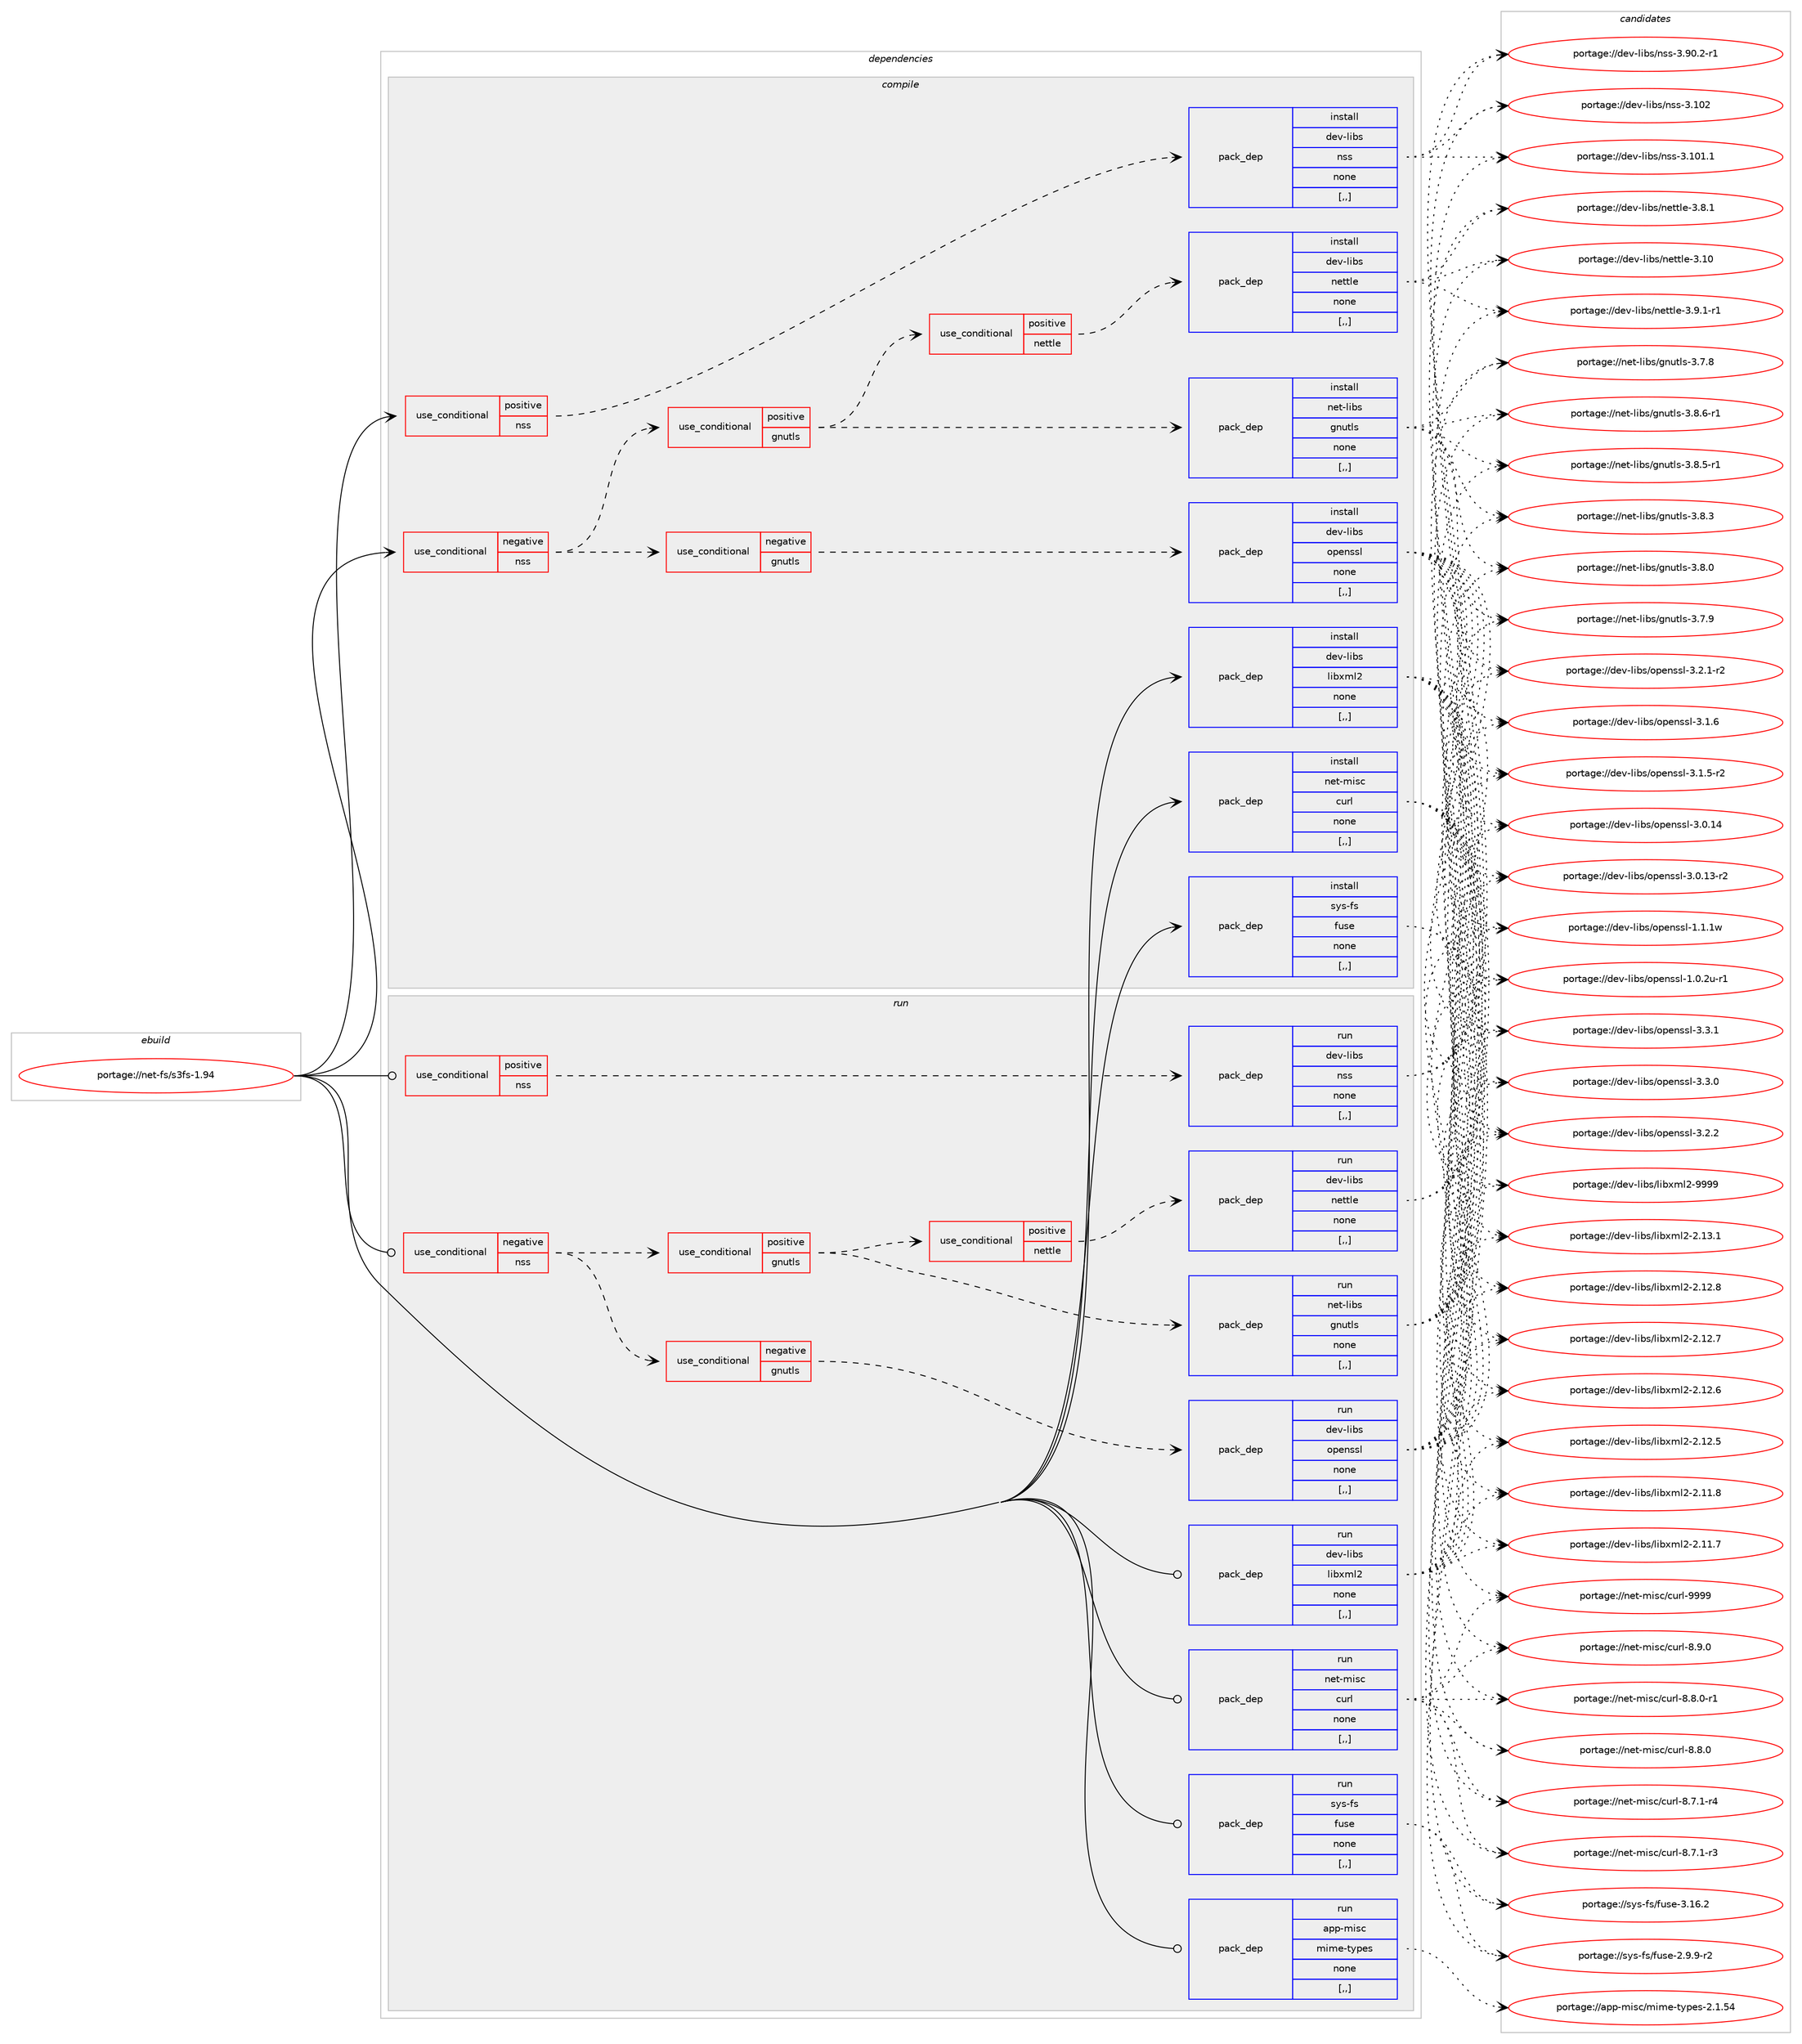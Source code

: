 digraph prolog {

# *************
# Graph options
# *************

newrank=true;
concentrate=true;
compound=true;
graph [rankdir=LR,fontname=Helvetica,fontsize=10,ranksep=1.5];#, ranksep=2.5, nodesep=0.2];
edge  [arrowhead=vee];
node  [fontname=Helvetica,fontsize=10];

# **********
# The ebuild
# **********

subgraph cluster_leftcol {
color=gray;
label=<<i>ebuild</i>>;
id [label="portage://net-fs/s3fs-1.94", color=red, width=4, href="../net-fs/s3fs-1.94.svg"];
}

# ****************
# The dependencies
# ****************

subgraph cluster_midcol {
color=gray;
label=<<i>dependencies</i>>;
subgraph cluster_compile {
fillcolor="#eeeeee";
style=filled;
label=<<i>compile</i>>;
subgraph cond90558 {
dependency348342 [label=<<TABLE BORDER="0" CELLBORDER="1" CELLSPACING="0" CELLPADDING="4"><TR><TD ROWSPAN="3" CELLPADDING="10">use_conditional</TD></TR><TR><TD>negative</TD></TR><TR><TD>nss</TD></TR></TABLE>>, shape=none, color=red];
subgraph cond90559 {
dependency348343 [label=<<TABLE BORDER="0" CELLBORDER="1" CELLSPACING="0" CELLPADDING="4"><TR><TD ROWSPAN="3" CELLPADDING="10">use_conditional</TD></TR><TR><TD>positive</TD></TR><TR><TD>gnutls</TD></TR></TABLE>>, shape=none, color=red];
subgraph pack255178 {
dependency348344 [label=<<TABLE BORDER="0" CELLBORDER="1" CELLSPACING="0" CELLPADDING="4" WIDTH="220"><TR><TD ROWSPAN="6" CELLPADDING="30">pack_dep</TD></TR><TR><TD WIDTH="110">install</TD></TR><TR><TD>net-libs</TD></TR><TR><TD>gnutls</TD></TR><TR><TD>none</TD></TR><TR><TD>[,,]</TD></TR></TABLE>>, shape=none, color=blue];
}
dependency348343:e -> dependency348344:w [weight=20,style="dashed",arrowhead="vee"];
subgraph cond90560 {
dependency348345 [label=<<TABLE BORDER="0" CELLBORDER="1" CELLSPACING="0" CELLPADDING="4"><TR><TD ROWSPAN="3" CELLPADDING="10">use_conditional</TD></TR><TR><TD>positive</TD></TR><TR><TD>nettle</TD></TR></TABLE>>, shape=none, color=red];
subgraph pack255179 {
dependency348346 [label=<<TABLE BORDER="0" CELLBORDER="1" CELLSPACING="0" CELLPADDING="4" WIDTH="220"><TR><TD ROWSPAN="6" CELLPADDING="30">pack_dep</TD></TR><TR><TD WIDTH="110">install</TD></TR><TR><TD>dev-libs</TD></TR><TR><TD>nettle</TD></TR><TR><TD>none</TD></TR><TR><TD>[,,]</TD></TR></TABLE>>, shape=none, color=blue];
}
dependency348345:e -> dependency348346:w [weight=20,style="dashed",arrowhead="vee"];
}
dependency348343:e -> dependency348345:w [weight=20,style="dashed",arrowhead="vee"];
}
dependency348342:e -> dependency348343:w [weight=20,style="dashed",arrowhead="vee"];
subgraph cond90561 {
dependency348347 [label=<<TABLE BORDER="0" CELLBORDER="1" CELLSPACING="0" CELLPADDING="4"><TR><TD ROWSPAN="3" CELLPADDING="10">use_conditional</TD></TR><TR><TD>negative</TD></TR><TR><TD>gnutls</TD></TR></TABLE>>, shape=none, color=red];
subgraph pack255180 {
dependency348348 [label=<<TABLE BORDER="0" CELLBORDER="1" CELLSPACING="0" CELLPADDING="4" WIDTH="220"><TR><TD ROWSPAN="6" CELLPADDING="30">pack_dep</TD></TR><TR><TD WIDTH="110">install</TD></TR><TR><TD>dev-libs</TD></TR><TR><TD>openssl</TD></TR><TR><TD>none</TD></TR><TR><TD>[,,]</TD></TR></TABLE>>, shape=none, color=blue];
}
dependency348347:e -> dependency348348:w [weight=20,style="dashed",arrowhead="vee"];
}
dependency348342:e -> dependency348347:w [weight=20,style="dashed",arrowhead="vee"];
}
id:e -> dependency348342:w [weight=20,style="solid",arrowhead="vee"];
subgraph cond90562 {
dependency348349 [label=<<TABLE BORDER="0" CELLBORDER="1" CELLSPACING="0" CELLPADDING="4"><TR><TD ROWSPAN="3" CELLPADDING="10">use_conditional</TD></TR><TR><TD>positive</TD></TR><TR><TD>nss</TD></TR></TABLE>>, shape=none, color=red];
subgraph pack255181 {
dependency348350 [label=<<TABLE BORDER="0" CELLBORDER="1" CELLSPACING="0" CELLPADDING="4" WIDTH="220"><TR><TD ROWSPAN="6" CELLPADDING="30">pack_dep</TD></TR><TR><TD WIDTH="110">install</TD></TR><TR><TD>dev-libs</TD></TR><TR><TD>nss</TD></TR><TR><TD>none</TD></TR><TR><TD>[,,]</TD></TR></TABLE>>, shape=none, color=blue];
}
dependency348349:e -> dependency348350:w [weight=20,style="dashed",arrowhead="vee"];
}
id:e -> dependency348349:w [weight=20,style="solid",arrowhead="vee"];
subgraph pack255182 {
dependency348351 [label=<<TABLE BORDER="0" CELLBORDER="1" CELLSPACING="0" CELLPADDING="4" WIDTH="220"><TR><TD ROWSPAN="6" CELLPADDING="30">pack_dep</TD></TR><TR><TD WIDTH="110">install</TD></TR><TR><TD>dev-libs</TD></TR><TR><TD>libxml2</TD></TR><TR><TD>none</TD></TR><TR><TD>[,,]</TD></TR></TABLE>>, shape=none, color=blue];
}
id:e -> dependency348351:w [weight=20,style="solid",arrowhead="vee"];
subgraph pack255183 {
dependency348352 [label=<<TABLE BORDER="0" CELLBORDER="1" CELLSPACING="0" CELLPADDING="4" WIDTH="220"><TR><TD ROWSPAN="6" CELLPADDING="30">pack_dep</TD></TR><TR><TD WIDTH="110">install</TD></TR><TR><TD>net-misc</TD></TR><TR><TD>curl</TD></TR><TR><TD>none</TD></TR><TR><TD>[,,]</TD></TR></TABLE>>, shape=none, color=blue];
}
id:e -> dependency348352:w [weight=20,style="solid",arrowhead="vee"];
subgraph pack255184 {
dependency348353 [label=<<TABLE BORDER="0" CELLBORDER="1" CELLSPACING="0" CELLPADDING="4" WIDTH="220"><TR><TD ROWSPAN="6" CELLPADDING="30">pack_dep</TD></TR><TR><TD WIDTH="110">install</TD></TR><TR><TD>sys-fs</TD></TR><TR><TD>fuse</TD></TR><TR><TD>none</TD></TR><TR><TD>[,,]</TD></TR></TABLE>>, shape=none, color=blue];
}
id:e -> dependency348353:w [weight=20,style="solid",arrowhead="vee"];
}
subgraph cluster_compileandrun {
fillcolor="#eeeeee";
style=filled;
label=<<i>compile and run</i>>;
}
subgraph cluster_run {
fillcolor="#eeeeee";
style=filled;
label=<<i>run</i>>;
subgraph cond90563 {
dependency348354 [label=<<TABLE BORDER="0" CELLBORDER="1" CELLSPACING="0" CELLPADDING="4"><TR><TD ROWSPAN="3" CELLPADDING="10">use_conditional</TD></TR><TR><TD>negative</TD></TR><TR><TD>nss</TD></TR></TABLE>>, shape=none, color=red];
subgraph cond90564 {
dependency348355 [label=<<TABLE BORDER="0" CELLBORDER="1" CELLSPACING="0" CELLPADDING="4"><TR><TD ROWSPAN="3" CELLPADDING="10">use_conditional</TD></TR><TR><TD>positive</TD></TR><TR><TD>gnutls</TD></TR></TABLE>>, shape=none, color=red];
subgraph pack255185 {
dependency348356 [label=<<TABLE BORDER="0" CELLBORDER="1" CELLSPACING="0" CELLPADDING="4" WIDTH="220"><TR><TD ROWSPAN="6" CELLPADDING="30">pack_dep</TD></TR><TR><TD WIDTH="110">run</TD></TR><TR><TD>net-libs</TD></TR><TR><TD>gnutls</TD></TR><TR><TD>none</TD></TR><TR><TD>[,,]</TD></TR></TABLE>>, shape=none, color=blue];
}
dependency348355:e -> dependency348356:w [weight=20,style="dashed",arrowhead="vee"];
subgraph cond90565 {
dependency348357 [label=<<TABLE BORDER="0" CELLBORDER="1" CELLSPACING="0" CELLPADDING="4"><TR><TD ROWSPAN="3" CELLPADDING="10">use_conditional</TD></TR><TR><TD>positive</TD></TR><TR><TD>nettle</TD></TR></TABLE>>, shape=none, color=red];
subgraph pack255186 {
dependency348358 [label=<<TABLE BORDER="0" CELLBORDER="1" CELLSPACING="0" CELLPADDING="4" WIDTH="220"><TR><TD ROWSPAN="6" CELLPADDING="30">pack_dep</TD></TR><TR><TD WIDTH="110">run</TD></TR><TR><TD>dev-libs</TD></TR><TR><TD>nettle</TD></TR><TR><TD>none</TD></TR><TR><TD>[,,]</TD></TR></TABLE>>, shape=none, color=blue];
}
dependency348357:e -> dependency348358:w [weight=20,style="dashed",arrowhead="vee"];
}
dependency348355:e -> dependency348357:w [weight=20,style="dashed",arrowhead="vee"];
}
dependency348354:e -> dependency348355:w [weight=20,style="dashed",arrowhead="vee"];
subgraph cond90566 {
dependency348359 [label=<<TABLE BORDER="0" CELLBORDER="1" CELLSPACING="0" CELLPADDING="4"><TR><TD ROWSPAN="3" CELLPADDING="10">use_conditional</TD></TR><TR><TD>negative</TD></TR><TR><TD>gnutls</TD></TR></TABLE>>, shape=none, color=red];
subgraph pack255187 {
dependency348360 [label=<<TABLE BORDER="0" CELLBORDER="1" CELLSPACING="0" CELLPADDING="4" WIDTH="220"><TR><TD ROWSPAN="6" CELLPADDING="30">pack_dep</TD></TR><TR><TD WIDTH="110">run</TD></TR><TR><TD>dev-libs</TD></TR><TR><TD>openssl</TD></TR><TR><TD>none</TD></TR><TR><TD>[,,]</TD></TR></TABLE>>, shape=none, color=blue];
}
dependency348359:e -> dependency348360:w [weight=20,style="dashed",arrowhead="vee"];
}
dependency348354:e -> dependency348359:w [weight=20,style="dashed",arrowhead="vee"];
}
id:e -> dependency348354:w [weight=20,style="solid",arrowhead="odot"];
subgraph cond90567 {
dependency348361 [label=<<TABLE BORDER="0" CELLBORDER="1" CELLSPACING="0" CELLPADDING="4"><TR><TD ROWSPAN="3" CELLPADDING="10">use_conditional</TD></TR><TR><TD>positive</TD></TR><TR><TD>nss</TD></TR></TABLE>>, shape=none, color=red];
subgraph pack255188 {
dependency348362 [label=<<TABLE BORDER="0" CELLBORDER="1" CELLSPACING="0" CELLPADDING="4" WIDTH="220"><TR><TD ROWSPAN="6" CELLPADDING="30">pack_dep</TD></TR><TR><TD WIDTH="110">run</TD></TR><TR><TD>dev-libs</TD></TR><TR><TD>nss</TD></TR><TR><TD>none</TD></TR><TR><TD>[,,]</TD></TR></TABLE>>, shape=none, color=blue];
}
dependency348361:e -> dependency348362:w [weight=20,style="dashed",arrowhead="vee"];
}
id:e -> dependency348361:w [weight=20,style="solid",arrowhead="odot"];
subgraph pack255189 {
dependency348363 [label=<<TABLE BORDER="0" CELLBORDER="1" CELLSPACING="0" CELLPADDING="4" WIDTH="220"><TR><TD ROWSPAN="6" CELLPADDING="30">pack_dep</TD></TR><TR><TD WIDTH="110">run</TD></TR><TR><TD>app-misc</TD></TR><TR><TD>mime-types</TD></TR><TR><TD>none</TD></TR><TR><TD>[,,]</TD></TR></TABLE>>, shape=none, color=blue];
}
id:e -> dependency348363:w [weight=20,style="solid",arrowhead="odot"];
subgraph pack255190 {
dependency348364 [label=<<TABLE BORDER="0" CELLBORDER="1" CELLSPACING="0" CELLPADDING="4" WIDTH="220"><TR><TD ROWSPAN="6" CELLPADDING="30">pack_dep</TD></TR><TR><TD WIDTH="110">run</TD></TR><TR><TD>dev-libs</TD></TR><TR><TD>libxml2</TD></TR><TR><TD>none</TD></TR><TR><TD>[,,]</TD></TR></TABLE>>, shape=none, color=blue];
}
id:e -> dependency348364:w [weight=20,style="solid",arrowhead="odot"];
subgraph pack255191 {
dependency348365 [label=<<TABLE BORDER="0" CELLBORDER="1" CELLSPACING="0" CELLPADDING="4" WIDTH="220"><TR><TD ROWSPAN="6" CELLPADDING="30">pack_dep</TD></TR><TR><TD WIDTH="110">run</TD></TR><TR><TD>net-misc</TD></TR><TR><TD>curl</TD></TR><TR><TD>none</TD></TR><TR><TD>[,,]</TD></TR></TABLE>>, shape=none, color=blue];
}
id:e -> dependency348365:w [weight=20,style="solid",arrowhead="odot"];
subgraph pack255192 {
dependency348366 [label=<<TABLE BORDER="0" CELLBORDER="1" CELLSPACING="0" CELLPADDING="4" WIDTH="220"><TR><TD ROWSPAN="6" CELLPADDING="30">pack_dep</TD></TR><TR><TD WIDTH="110">run</TD></TR><TR><TD>sys-fs</TD></TR><TR><TD>fuse</TD></TR><TR><TD>none</TD></TR><TR><TD>[,,]</TD></TR></TABLE>>, shape=none, color=blue];
}
id:e -> dependency348366:w [weight=20,style="solid",arrowhead="odot"];
}
}

# **************
# The candidates
# **************

subgraph cluster_choices {
rank=same;
color=gray;
label=<<i>candidates</i>>;

subgraph choice255178 {
color=black;
nodesep=1;
choice1101011164510810598115471031101171161081154551465646544511449 [label="portage://net-libs/gnutls-3.8.6-r1", color=red, width=4,href="../net-libs/gnutls-3.8.6-r1.svg"];
choice1101011164510810598115471031101171161081154551465646534511449 [label="portage://net-libs/gnutls-3.8.5-r1", color=red, width=4,href="../net-libs/gnutls-3.8.5-r1.svg"];
choice110101116451081059811547103110117116108115455146564651 [label="portage://net-libs/gnutls-3.8.3", color=red, width=4,href="../net-libs/gnutls-3.8.3.svg"];
choice110101116451081059811547103110117116108115455146564648 [label="portage://net-libs/gnutls-3.8.0", color=red, width=4,href="../net-libs/gnutls-3.8.0.svg"];
choice110101116451081059811547103110117116108115455146554657 [label="portage://net-libs/gnutls-3.7.9", color=red, width=4,href="../net-libs/gnutls-3.7.9.svg"];
choice110101116451081059811547103110117116108115455146554656 [label="portage://net-libs/gnutls-3.7.8", color=red, width=4,href="../net-libs/gnutls-3.7.8.svg"];
dependency348344:e -> choice1101011164510810598115471031101171161081154551465646544511449:w [style=dotted,weight="100"];
dependency348344:e -> choice1101011164510810598115471031101171161081154551465646534511449:w [style=dotted,weight="100"];
dependency348344:e -> choice110101116451081059811547103110117116108115455146564651:w [style=dotted,weight="100"];
dependency348344:e -> choice110101116451081059811547103110117116108115455146564648:w [style=dotted,weight="100"];
dependency348344:e -> choice110101116451081059811547103110117116108115455146554657:w [style=dotted,weight="100"];
dependency348344:e -> choice110101116451081059811547103110117116108115455146554656:w [style=dotted,weight="100"];
}
subgraph choice255179 {
color=black;
nodesep=1;
choice1001011184510810598115471101011161161081014551464948 [label="portage://dev-libs/nettle-3.10", color=red, width=4,href="../dev-libs/nettle-3.10.svg"];
choice1001011184510810598115471101011161161081014551465746494511449 [label="portage://dev-libs/nettle-3.9.1-r1", color=red, width=4,href="../dev-libs/nettle-3.9.1-r1.svg"];
choice100101118451081059811547110101116116108101455146564649 [label="portage://dev-libs/nettle-3.8.1", color=red, width=4,href="../dev-libs/nettle-3.8.1.svg"];
dependency348346:e -> choice1001011184510810598115471101011161161081014551464948:w [style=dotted,weight="100"];
dependency348346:e -> choice1001011184510810598115471101011161161081014551465746494511449:w [style=dotted,weight="100"];
dependency348346:e -> choice100101118451081059811547110101116116108101455146564649:w [style=dotted,weight="100"];
}
subgraph choice255180 {
color=black;
nodesep=1;
choice100101118451081059811547111112101110115115108455146514649 [label="portage://dev-libs/openssl-3.3.1", color=red, width=4,href="../dev-libs/openssl-3.3.1.svg"];
choice100101118451081059811547111112101110115115108455146514648 [label="portage://dev-libs/openssl-3.3.0", color=red, width=4,href="../dev-libs/openssl-3.3.0.svg"];
choice100101118451081059811547111112101110115115108455146504650 [label="portage://dev-libs/openssl-3.2.2", color=red, width=4,href="../dev-libs/openssl-3.2.2.svg"];
choice1001011184510810598115471111121011101151151084551465046494511450 [label="portage://dev-libs/openssl-3.2.1-r2", color=red, width=4,href="../dev-libs/openssl-3.2.1-r2.svg"];
choice100101118451081059811547111112101110115115108455146494654 [label="portage://dev-libs/openssl-3.1.6", color=red, width=4,href="../dev-libs/openssl-3.1.6.svg"];
choice1001011184510810598115471111121011101151151084551464946534511450 [label="portage://dev-libs/openssl-3.1.5-r2", color=red, width=4,href="../dev-libs/openssl-3.1.5-r2.svg"];
choice10010111845108105981154711111210111011511510845514648464952 [label="portage://dev-libs/openssl-3.0.14", color=red, width=4,href="../dev-libs/openssl-3.0.14.svg"];
choice100101118451081059811547111112101110115115108455146484649514511450 [label="portage://dev-libs/openssl-3.0.13-r2", color=red, width=4,href="../dev-libs/openssl-3.0.13-r2.svg"];
choice100101118451081059811547111112101110115115108454946494649119 [label="portage://dev-libs/openssl-1.1.1w", color=red, width=4,href="../dev-libs/openssl-1.1.1w.svg"];
choice1001011184510810598115471111121011101151151084549464846501174511449 [label="portage://dev-libs/openssl-1.0.2u-r1", color=red, width=4,href="../dev-libs/openssl-1.0.2u-r1.svg"];
dependency348348:e -> choice100101118451081059811547111112101110115115108455146514649:w [style=dotted,weight="100"];
dependency348348:e -> choice100101118451081059811547111112101110115115108455146514648:w [style=dotted,weight="100"];
dependency348348:e -> choice100101118451081059811547111112101110115115108455146504650:w [style=dotted,weight="100"];
dependency348348:e -> choice1001011184510810598115471111121011101151151084551465046494511450:w [style=dotted,weight="100"];
dependency348348:e -> choice100101118451081059811547111112101110115115108455146494654:w [style=dotted,weight="100"];
dependency348348:e -> choice1001011184510810598115471111121011101151151084551464946534511450:w [style=dotted,weight="100"];
dependency348348:e -> choice10010111845108105981154711111210111011511510845514648464952:w [style=dotted,weight="100"];
dependency348348:e -> choice100101118451081059811547111112101110115115108455146484649514511450:w [style=dotted,weight="100"];
dependency348348:e -> choice100101118451081059811547111112101110115115108454946494649119:w [style=dotted,weight="100"];
dependency348348:e -> choice1001011184510810598115471111121011101151151084549464846501174511449:w [style=dotted,weight="100"];
}
subgraph choice255181 {
color=black;
nodesep=1;
choice100101118451081059811547110115115455146494850 [label="portage://dev-libs/nss-3.102", color=red, width=4,href="../dev-libs/nss-3.102.svg"];
choice1001011184510810598115471101151154551464948494649 [label="portage://dev-libs/nss-3.101.1", color=red, width=4,href="../dev-libs/nss-3.101.1.svg"];
choice100101118451081059811547110115115455146574846504511449 [label="portage://dev-libs/nss-3.90.2-r1", color=red, width=4,href="../dev-libs/nss-3.90.2-r1.svg"];
dependency348350:e -> choice100101118451081059811547110115115455146494850:w [style=dotted,weight="100"];
dependency348350:e -> choice1001011184510810598115471101151154551464948494649:w [style=dotted,weight="100"];
dependency348350:e -> choice100101118451081059811547110115115455146574846504511449:w [style=dotted,weight="100"];
}
subgraph choice255182 {
color=black;
nodesep=1;
choice10010111845108105981154710810598120109108504557575757 [label="portage://dev-libs/libxml2-9999", color=red, width=4,href="../dev-libs/libxml2-9999.svg"];
choice100101118451081059811547108105981201091085045504649514649 [label="portage://dev-libs/libxml2-2.13.1", color=red, width=4,href="../dev-libs/libxml2-2.13.1.svg"];
choice100101118451081059811547108105981201091085045504649504656 [label="portage://dev-libs/libxml2-2.12.8", color=red, width=4,href="../dev-libs/libxml2-2.12.8.svg"];
choice100101118451081059811547108105981201091085045504649504655 [label="portage://dev-libs/libxml2-2.12.7", color=red, width=4,href="../dev-libs/libxml2-2.12.7.svg"];
choice100101118451081059811547108105981201091085045504649504654 [label="portage://dev-libs/libxml2-2.12.6", color=red, width=4,href="../dev-libs/libxml2-2.12.6.svg"];
choice100101118451081059811547108105981201091085045504649504653 [label="portage://dev-libs/libxml2-2.12.5", color=red, width=4,href="../dev-libs/libxml2-2.12.5.svg"];
choice100101118451081059811547108105981201091085045504649494656 [label="portage://dev-libs/libxml2-2.11.8", color=red, width=4,href="../dev-libs/libxml2-2.11.8.svg"];
choice100101118451081059811547108105981201091085045504649494655 [label="portage://dev-libs/libxml2-2.11.7", color=red, width=4,href="../dev-libs/libxml2-2.11.7.svg"];
dependency348351:e -> choice10010111845108105981154710810598120109108504557575757:w [style=dotted,weight="100"];
dependency348351:e -> choice100101118451081059811547108105981201091085045504649514649:w [style=dotted,weight="100"];
dependency348351:e -> choice100101118451081059811547108105981201091085045504649504656:w [style=dotted,weight="100"];
dependency348351:e -> choice100101118451081059811547108105981201091085045504649504655:w [style=dotted,weight="100"];
dependency348351:e -> choice100101118451081059811547108105981201091085045504649504654:w [style=dotted,weight="100"];
dependency348351:e -> choice100101118451081059811547108105981201091085045504649504653:w [style=dotted,weight="100"];
dependency348351:e -> choice100101118451081059811547108105981201091085045504649494656:w [style=dotted,weight="100"];
dependency348351:e -> choice100101118451081059811547108105981201091085045504649494655:w [style=dotted,weight="100"];
}
subgraph choice255183 {
color=black;
nodesep=1;
choice110101116451091051159947991171141084557575757 [label="portage://net-misc/curl-9999", color=red, width=4,href="../net-misc/curl-9999.svg"];
choice11010111645109105115994799117114108455646574648 [label="portage://net-misc/curl-8.9.0", color=red, width=4,href="../net-misc/curl-8.9.0.svg"];
choice110101116451091051159947991171141084556465646484511449 [label="portage://net-misc/curl-8.8.0-r1", color=red, width=4,href="../net-misc/curl-8.8.0-r1.svg"];
choice11010111645109105115994799117114108455646564648 [label="portage://net-misc/curl-8.8.0", color=red, width=4,href="../net-misc/curl-8.8.0.svg"];
choice110101116451091051159947991171141084556465546494511452 [label="portage://net-misc/curl-8.7.1-r4", color=red, width=4,href="../net-misc/curl-8.7.1-r4.svg"];
choice110101116451091051159947991171141084556465546494511451 [label="portage://net-misc/curl-8.7.1-r3", color=red, width=4,href="../net-misc/curl-8.7.1-r3.svg"];
dependency348352:e -> choice110101116451091051159947991171141084557575757:w [style=dotted,weight="100"];
dependency348352:e -> choice11010111645109105115994799117114108455646574648:w [style=dotted,weight="100"];
dependency348352:e -> choice110101116451091051159947991171141084556465646484511449:w [style=dotted,weight="100"];
dependency348352:e -> choice11010111645109105115994799117114108455646564648:w [style=dotted,weight="100"];
dependency348352:e -> choice110101116451091051159947991171141084556465546494511452:w [style=dotted,weight="100"];
dependency348352:e -> choice110101116451091051159947991171141084556465546494511451:w [style=dotted,weight="100"];
}
subgraph choice255184 {
color=black;
nodesep=1;
choice115121115451021154710211711510145514649544650 [label="portage://sys-fs/fuse-3.16.2", color=red, width=4,href="../sys-fs/fuse-3.16.2.svg"];
choice11512111545102115471021171151014550465746574511450 [label="portage://sys-fs/fuse-2.9.9-r2", color=red, width=4,href="../sys-fs/fuse-2.9.9-r2.svg"];
dependency348353:e -> choice115121115451021154710211711510145514649544650:w [style=dotted,weight="100"];
dependency348353:e -> choice11512111545102115471021171151014550465746574511450:w [style=dotted,weight="100"];
}
subgraph choice255185 {
color=black;
nodesep=1;
choice1101011164510810598115471031101171161081154551465646544511449 [label="portage://net-libs/gnutls-3.8.6-r1", color=red, width=4,href="../net-libs/gnutls-3.8.6-r1.svg"];
choice1101011164510810598115471031101171161081154551465646534511449 [label="portage://net-libs/gnutls-3.8.5-r1", color=red, width=4,href="../net-libs/gnutls-3.8.5-r1.svg"];
choice110101116451081059811547103110117116108115455146564651 [label="portage://net-libs/gnutls-3.8.3", color=red, width=4,href="../net-libs/gnutls-3.8.3.svg"];
choice110101116451081059811547103110117116108115455146564648 [label="portage://net-libs/gnutls-3.8.0", color=red, width=4,href="../net-libs/gnutls-3.8.0.svg"];
choice110101116451081059811547103110117116108115455146554657 [label="portage://net-libs/gnutls-3.7.9", color=red, width=4,href="../net-libs/gnutls-3.7.9.svg"];
choice110101116451081059811547103110117116108115455146554656 [label="portage://net-libs/gnutls-3.7.8", color=red, width=4,href="../net-libs/gnutls-3.7.8.svg"];
dependency348356:e -> choice1101011164510810598115471031101171161081154551465646544511449:w [style=dotted,weight="100"];
dependency348356:e -> choice1101011164510810598115471031101171161081154551465646534511449:w [style=dotted,weight="100"];
dependency348356:e -> choice110101116451081059811547103110117116108115455146564651:w [style=dotted,weight="100"];
dependency348356:e -> choice110101116451081059811547103110117116108115455146564648:w [style=dotted,weight="100"];
dependency348356:e -> choice110101116451081059811547103110117116108115455146554657:w [style=dotted,weight="100"];
dependency348356:e -> choice110101116451081059811547103110117116108115455146554656:w [style=dotted,weight="100"];
}
subgraph choice255186 {
color=black;
nodesep=1;
choice1001011184510810598115471101011161161081014551464948 [label="portage://dev-libs/nettle-3.10", color=red, width=4,href="../dev-libs/nettle-3.10.svg"];
choice1001011184510810598115471101011161161081014551465746494511449 [label="portage://dev-libs/nettle-3.9.1-r1", color=red, width=4,href="../dev-libs/nettle-3.9.1-r1.svg"];
choice100101118451081059811547110101116116108101455146564649 [label="portage://dev-libs/nettle-3.8.1", color=red, width=4,href="../dev-libs/nettle-3.8.1.svg"];
dependency348358:e -> choice1001011184510810598115471101011161161081014551464948:w [style=dotted,weight="100"];
dependency348358:e -> choice1001011184510810598115471101011161161081014551465746494511449:w [style=dotted,weight="100"];
dependency348358:e -> choice100101118451081059811547110101116116108101455146564649:w [style=dotted,weight="100"];
}
subgraph choice255187 {
color=black;
nodesep=1;
choice100101118451081059811547111112101110115115108455146514649 [label="portage://dev-libs/openssl-3.3.1", color=red, width=4,href="../dev-libs/openssl-3.3.1.svg"];
choice100101118451081059811547111112101110115115108455146514648 [label="portage://dev-libs/openssl-3.3.0", color=red, width=4,href="../dev-libs/openssl-3.3.0.svg"];
choice100101118451081059811547111112101110115115108455146504650 [label="portage://dev-libs/openssl-3.2.2", color=red, width=4,href="../dev-libs/openssl-3.2.2.svg"];
choice1001011184510810598115471111121011101151151084551465046494511450 [label="portage://dev-libs/openssl-3.2.1-r2", color=red, width=4,href="../dev-libs/openssl-3.2.1-r2.svg"];
choice100101118451081059811547111112101110115115108455146494654 [label="portage://dev-libs/openssl-3.1.6", color=red, width=4,href="../dev-libs/openssl-3.1.6.svg"];
choice1001011184510810598115471111121011101151151084551464946534511450 [label="portage://dev-libs/openssl-3.1.5-r2", color=red, width=4,href="../dev-libs/openssl-3.1.5-r2.svg"];
choice10010111845108105981154711111210111011511510845514648464952 [label="portage://dev-libs/openssl-3.0.14", color=red, width=4,href="../dev-libs/openssl-3.0.14.svg"];
choice100101118451081059811547111112101110115115108455146484649514511450 [label="portage://dev-libs/openssl-3.0.13-r2", color=red, width=4,href="../dev-libs/openssl-3.0.13-r2.svg"];
choice100101118451081059811547111112101110115115108454946494649119 [label="portage://dev-libs/openssl-1.1.1w", color=red, width=4,href="../dev-libs/openssl-1.1.1w.svg"];
choice1001011184510810598115471111121011101151151084549464846501174511449 [label="portage://dev-libs/openssl-1.0.2u-r1", color=red, width=4,href="../dev-libs/openssl-1.0.2u-r1.svg"];
dependency348360:e -> choice100101118451081059811547111112101110115115108455146514649:w [style=dotted,weight="100"];
dependency348360:e -> choice100101118451081059811547111112101110115115108455146514648:w [style=dotted,weight="100"];
dependency348360:e -> choice100101118451081059811547111112101110115115108455146504650:w [style=dotted,weight="100"];
dependency348360:e -> choice1001011184510810598115471111121011101151151084551465046494511450:w [style=dotted,weight="100"];
dependency348360:e -> choice100101118451081059811547111112101110115115108455146494654:w [style=dotted,weight="100"];
dependency348360:e -> choice1001011184510810598115471111121011101151151084551464946534511450:w [style=dotted,weight="100"];
dependency348360:e -> choice10010111845108105981154711111210111011511510845514648464952:w [style=dotted,weight="100"];
dependency348360:e -> choice100101118451081059811547111112101110115115108455146484649514511450:w [style=dotted,weight="100"];
dependency348360:e -> choice100101118451081059811547111112101110115115108454946494649119:w [style=dotted,weight="100"];
dependency348360:e -> choice1001011184510810598115471111121011101151151084549464846501174511449:w [style=dotted,weight="100"];
}
subgraph choice255188 {
color=black;
nodesep=1;
choice100101118451081059811547110115115455146494850 [label="portage://dev-libs/nss-3.102", color=red, width=4,href="../dev-libs/nss-3.102.svg"];
choice1001011184510810598115471101151154551464948494649 [label="portage://dev-libs/nss-3.101.1", color=red, width=4,href="../dev-libs/nss-3.101.1.svg"];
choice100101118451081059811547110115115455146574846504511449 [label="portage://dev-libs/nss-3.90.2-r1", color=red, width=4,href="../dev-libs/nss-3.90.2-r1.svg"];
dependency348362:e -> choice100101118451081059811547110115115455146494850:w [style=dotted,weight="100"];
dependency348362:e -> choice1001011184510810598115471101151154551464948494649:w [style=dotted,weight="100"];
dependency348362:e -> choice100101118451081059811547110115115455146574846504511449:w [style=dotted,weight="100"];
}
subgraph choice255189 {
color=black;
nodesep=1;
choice971121124510910511599471091051091014511612111210111545504649465352 [label="portage://app-misc/mime-types-2.1.54", color=red, width=4,href="../app-misc/mime-types-2.1.54.svg"];
dependency348363:e -> choice971121124510910511599471091051091014511612111210111545504649465352:w [style=dotted,weight="100"];
}
subgraph choice255190 {
color=black;
nodesep=1;
choice10010111845108105981154710810598120109108504557575757 [label="portage://dev-libs/libxml2-9999", color=red, width=4,href="../dev-libs/libxml2-9999.svg"];
choice100101118451081059811547108105981201091085045504649514649 [label="portage://dev-libs/libxml2-2.13.1", color=red, width=4,href="../dev-libs/libxml2-2.13.1.svg"];
choice100101118451081059811547108105981201091085045504649504656 [label="portage://dev-libs/libxml2-2.12.8", color=red, width=4,href="../dev-libs/libxml2-2.12.8.svg"];
choice100101118451081059811547108105981201091085045504649504655 [label="portage://dev-libs/libxml2-2.12.7", color=red, width=4,href="../dev-libs/libxml2-2.12.7.svg"];
choice100101118451081059811547108105981201091085045504649504654 [label="portage://dev-libs/libxml2-2.12.6", color=red, width=4,href="../dev-libs/libxml2-2.12.6.svg"];
choice100101118451081059811547108105981201091085045504649504653 [label="portage://dev-libs/libxml2-2.12.5", color=red, width=4,href="../dev-libs/libxml2-2.12.5.svg"];
choice100101118451081059811547108105981201091085045504649494656 [label="portage://dev-libs/libxml2-2.11.8", color=red, width=4,href="../dev-libs/libxml2-2.11.8.svg"];
choice100101118451081059811547108105981201091085045504649494655 [label="portage://dev-libs/libxml2-2.11.7", color=red, width=4,href="../dev-libs/libxml2-2.11.7.svg"];
dependency348364:e -> choice10010111845108105981154710810598120109108504557575757:w [style=dotted,weight="100"];
dependency348364:e -> choice100101118451081059811547108105981201091085045504649514649:w [style=dotted,weight="100"];
dependency348364:e -> choice100101118451081059811547108105981201091085045504649504656:w [style=dotted,weight="100"];
dependency348364:e -> choice100101118451081059811547108105981201091085045504649504655:w [style=dotted,weight="100"];
dependency348364:e -> choice100101118451081059811547108105981201091085045504649504654:w [style=dotted,weight="100"];
dependency348364:e -> choice100101118451081059811547108105981201091085045504649504653:w [style=dotted,weight="100"];
dependency348364:e -> choice100101118451081059811547108105981201091085045504649494656:w [style=dotted,weight="100"];
dependency348364:e -> choice100101118451081059811547108105981201091085045504649494655:w [style=dotted,weight="100"];
}
subgraph choice255191 {
color=black;
nodesep=1;
choice110101116451091051159947991171141084557575757 [label="portage://net-misc/curl-9999", color=red, width=4,href="../net-misc/curl-9999.svg"];
choice11010111645109105115994799117114108455646574648 [label="portage://net-misc/curl-8.9.0", color=red, width=4,href="../net-misc/curl-8.9.0.svg"];
choice110101116451091051159947991171141084556465646484511449 [label="portage://net-misc/curl-8.8.0-r1", color=red, width=4,href="../net-misc/curl-8.8.0-r1.svg"];
choice11010111645109105115994799117114108455646564648 [label="portage://net-misc/curl-8.8.0", color=red, width=4,href="../net-misc/curl-8.8.0.svg"];
choice110101116451091051159947991171141084556465546494511452 [label="portage://net-misc/curl-8.7.1-r4", color=red, width=4,href="../net-misc/curl-8.7.1-r4.svg"];
choice110101116451091051159947991171141084556465546494511451 [label="portage://net-misc/curl-8.7.1-r3", color=red, width=4,href="../net-misc/curl-8.7.1-r3.svg"];
dependency348365:e -> choice110101116451091051159947991171141084557575757:w [style=dotted,weight="100"];
dependency348365:e -> choice11010111645109105115994799117114108455646574648:w [style=dotted,weight="100"];
dependency348365:e -> choice110101116451091051159947991171141084556465646484511449:w [style=dotted,weight="100"];
dependency348365:e -> choice11010111645109105115994799117114108455646564648:w [style=dotted,weight="100"];
dependency348365:e -> choice110101116451091051159947991171141084556465546494511452:w [style=dotted,weight="100"];
dependency348365:e -> choice110101116451091051159947991171141084556465546494511451:w [style=dotted,weight="100"];
}
subgraph choice255192 {
color=black;
nodesep=1;
choice115121115451021154710211711510145514649544650 [label="portage://sys-fs/fuse-3.16.2", color=red, width=4,href="../sys-fs/fuse-3.16.2.svg"];
choice11512111545102115471021171151014550465746574511450 [label="portage://sys-fs/fuse-2.9.9-r2", color=red, width=4,href="../sys-fs/fuse-2.9.9-r2.svg"];
dependency348366:e -> choice115121115451021154710211711510145514649544650:w [style=dotted,weight="100"];
dependency348366:e -> choice11512111545102115471021171151014550465746574511450:w [style=dotted,weight="100"];
}
}

}
